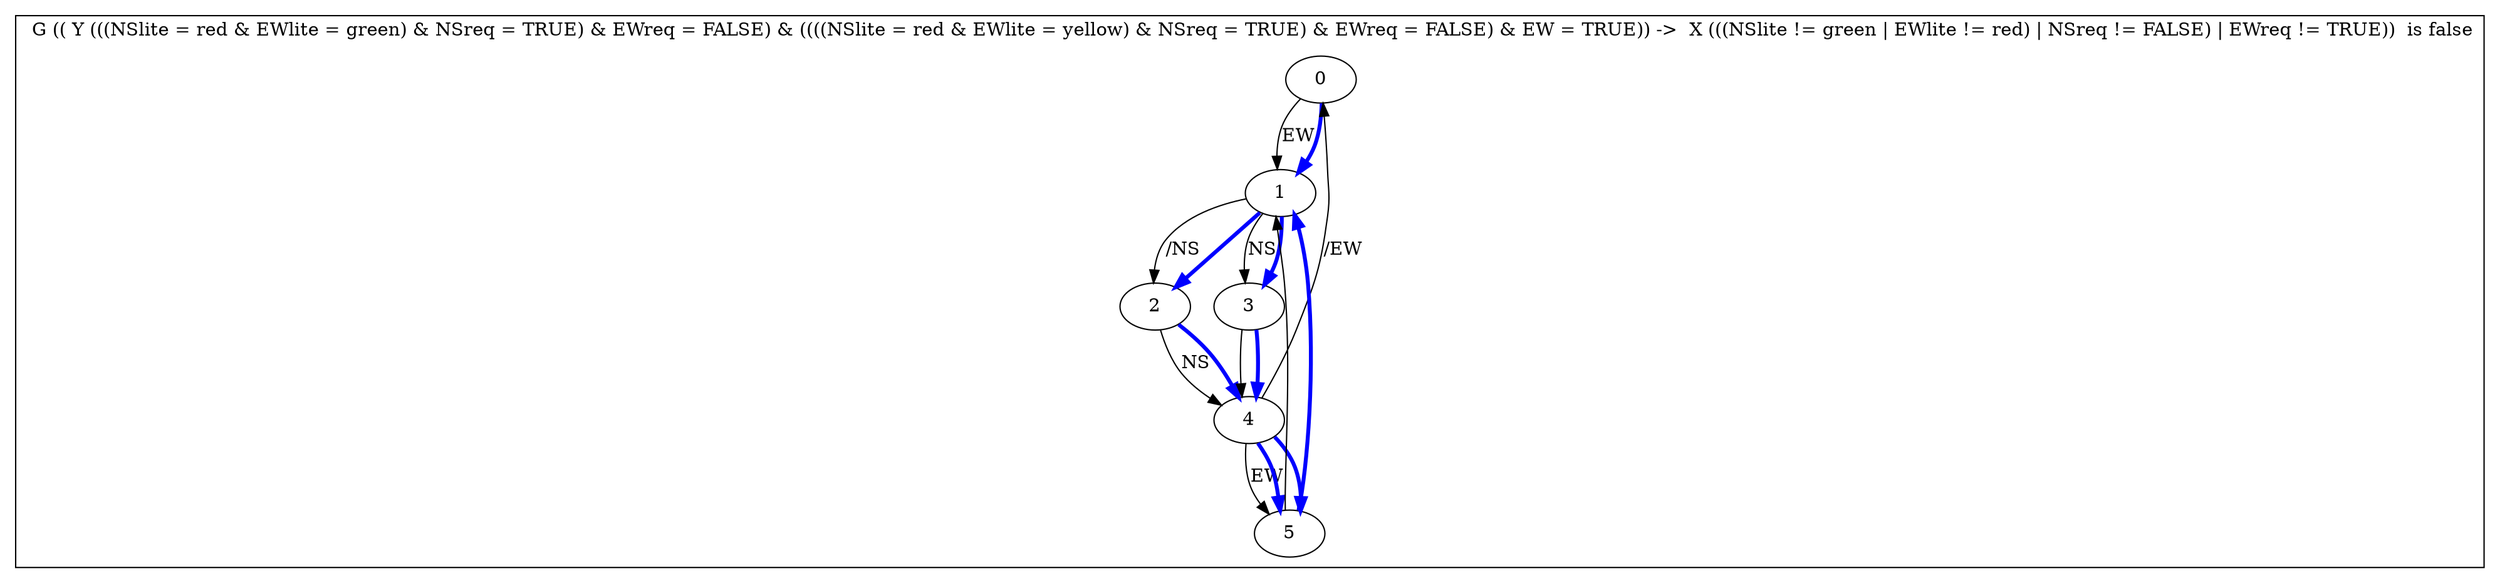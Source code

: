 digraph {
subgraph cluster_0 {
label=" G (( Y (((NSlite = red & EWlite = green) & NSreq = TRUE) & EWreq = FALSE) & ((((NSlite = red & EWlite = yellow) & NSreq = TRUE) & EWreq = FALSE) & EW = TRUE)) ->  X (((NSlite != green | EWlite != red) | NSreq != FALSE) | EWreq != TRUE))  is false";

0 -> 1[label="EW"];
1 -> 2[label="/NS"];
1 -> 3[label="NS"];
2 -> 4[label="NS"];
3 -> 4[label=""];
4 -> 5[label="EW"];
4 -> 0[label="/EW"];
5 -> 1[label=""];
0 -> 1[label="",color=blue,penwidth=3.0];
1 -> 3[label="",color=blue,penwidth=3.0];
3 -> 4[label="",color=blue,penwidth=3.0];
4 -> 5[label="",color=blue,penwidth=3.0];
5 -> 1[label="",color=blue,penwidth=3.0];
1 -> 2[label="",color=blue,penwidth=3.0];
2 -> 4[label="",color=blue,penwidth=3.0];
4 -> 5[label="",color=blue,penwidth=3.0];
}}
